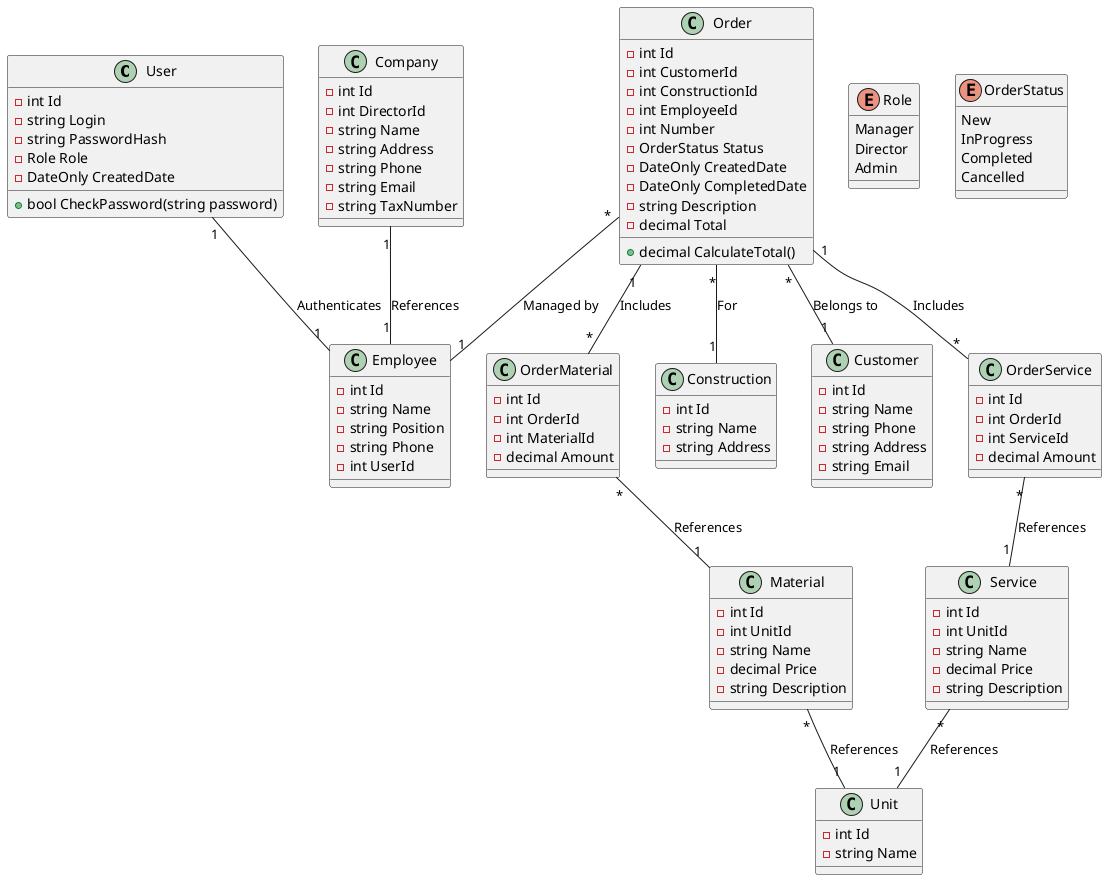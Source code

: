 ﻿@startuml

class User {
  -int Id
  -string Login
  -string PasswordHash
  -Role Role
  -DateOnly CreatedDate
  +bool CheckPassword(string password)
}

enum Role {
  Manager
  Director
  Admin
}

class Order {
  -int Id
  -int CustomerId
  -int ConstructionId
  -int EmployeeId
  -int Number
  -OrderStatus Status
  -DateOnly CreatedDate
  -DateOnly CompletedDate
  -string Description
  -decimal Total
  +decimal CalculateTotal()
}

enum OrderStatus {
  New
  InProgress
  Completed
  Cancelled
}

class Customer {
  -int Id
  -string Name
  -string Phone
  -string Address
  -string Email
}

class Service {
  -int Id
  -int UnitId
  -string Name
  -decimal Price
  -string Description
}

class OrderService {
  -int Id
  -int OrderId
  -int ServiceId
  -decimal Amount
}

class Material {
  -int Id
  -int UnitId
  -string Name
  -decimal Price
  -string Description
}

class OrderMaterial {
  -int Id
  -int OrderId
  -int MaterialId
  -decimal Amount
}

class Unit {
  -int Id
  -string Name
}

class Construction {
  -int Id
  -string Name
  -string Address
}

class Employee {
  -int Id
  -string Name
  -string Position
  -string Phone
  -int UserId
}

class Company {
  -int Id
  -int DirectorId
  -string Name
  -string Address
  -string Phone
  -string Email
  -string TaxNumber
}

' Связи
User "1" -- "1" Employee : Authenticates
Order "*" -- "1" Customer : Belongs to
Order "*" -- "1" Construction : For
Order "*" -- "1" Employee : Managed by
Order "1" -- "*" OrderService : Includes
Order "1" -- "*" OrderMaterial : Includes
OrderService "*" -- "1" Service : References
Service "*" -- "1" Unit : References
OrderMaterial "*" -- "1" Material : References
Material "*" -- "1" Unit : References
Company "1" -- "1" Employee : References

@enduml